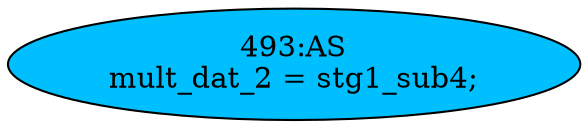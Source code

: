 strict digraph "" {
	node [label="\N"];
	"493:AS"	 [ast="<pyverilog.vparser.ast.Assign object at 0x7f9d7db95c50>",
		def_var="['mult_dat_2']",
		fillcolor=deepskyblue,
		label="493:AS
mult_dat_2 = stg1_sub4;",
		statements="[]",
		style=filled,
		typ=Assign,
		use_var="['stg1_sub4']"];
}
